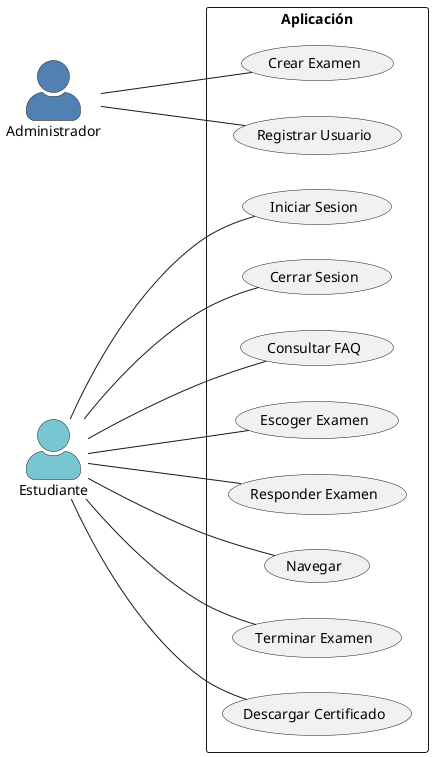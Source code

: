 @startuml Diagrama_Casos

/'Actores:

1. Estudiante 
2. Administrador

Casos de uso:

1. Crear examen (Administrador)
2. Registrar usuario (Administrador)
3. Iniciar sesion (Estudiante)
4. Cerrar sesion (Estudiante)
5. Consultar FAQ (Estudiante)
6. Escoger tipo de examen (Estudiante)
7. Responder examen (Estudiante)
8. Navegar (Estudiante)
9. Terminar examen (Estudiante)
10. Descargar certificado (Estudiante)

Casos de uso priorizados:

Crear examen
Registrar usuario
Responder examen'/

'PARÁMETROS DE APARIENCIA

skinparam NoteBackgroundColor transparent
skinparam NoteBorderColor transparent
skinparam actorStyle awesome


'DECLARACIONES

Rectangle Aplicación {
    "Crear Examen" as (crear_examen)
    "Registrar Usuario" as (registrar_usuario)
    "Iniciar Sesion" as (Iniciar_sesion)
    "Cerrar Sesion" as (Cerrar_sesion)
    "Consultar FAQ" as (consultar_FAQ)
    "Escoger Examen" as (Escoger_examen)
    "Responder Examen" as (Responder_Examen)
    "Navegar" as (Navegar)
    "Terminar Examen" as (Terminar_Examen)
    "Descargar Certificado" as (Descargar_Certificado)
}

left to right direction
actor "Administrador" as Administrador #5081B2
actor "Estudiante" as Estudiante #78C6D2

'RELACIONES

Administrador --- crear_examen
Administrador --- registrar_usuario

Estudiante --- Responder_Examen
Estudiante --- Iniciar_sesion
Estudiante --- Cerrar_sesion
Estudiante --- consultar_FAQ
Estudiante --- Navegar
Estudiante --- Terminar_Examen
Estudiante --- Escoger_examen
Estudiante --- Descargar_Certificado

@enduml